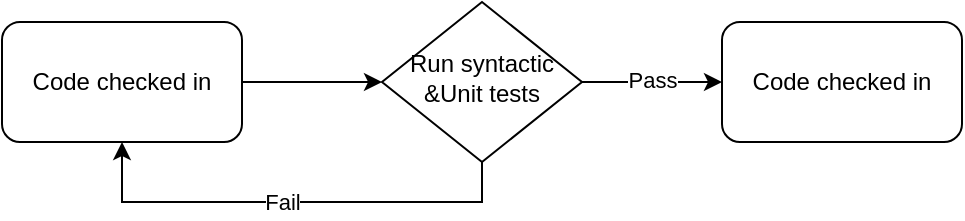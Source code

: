 <mxfile version="24.7.17">
  <diagram id="C5RBs43oDa-KdzZeNtuy" name="Page-1">
    <mxGraphModel dx="2074" dy="1106" grid="1" gridSize="10" guides="1" tooltips="1" connect="1" arrows="1" fold="1" page="1" pageScale="1" pageWidth="827" pageHeight="1169" math="0" shadow="0">
      <root>
        <mxCell id="WIyWlLk6GJQsqaUBKTNV-0" />
        <mxCell id="WIyWlLk6GJQsqaUBKTNV-1" parent="WIyWlLk6GJQsqaUBKTNV-0" />
        <mxCell id="GpHSDcrfZG6gsjct8R8A-2" style="edgeStyle=orthogonalEdgeStyle;rounded=0;orthogonalLoop=1;jettySize=auto;html=1;" edge="1" parent="WIyWlLk6GJQsqaUBKTNV-1" source="GpHSDcrfZG6gsjct8R8A-0" target="GpHSDcrfZG6gsjct8R8A-1">
          <mxGeometry relative="1" as="geometry" />
        </mxCell>
        <mxCell id="GpHSDcrfZG6gsjct8R8A-0" value="Code checked in" style="rounded=1;whiteSpace=wrap;html=1;" vertex="1" parent="WIyWlLk6GJQsqaUBKTNV-1">
          <mxGeometry x="40" y="90" width="120" height="60" as="geometry" />
        </mxCell>
        <mxCell id="GpHSDcrfZG6gsjct8R8A-3" style="edgeStyle=orthogonalEdgeStyle;rounded=0;orthogonalLoop=1;jettySize=auto;html=1;entryX=0.5;entryY=1;entryDx=0;entryDy=0;" edge="1" parent="WIyWlLk6GJQsqaUBKTNV-1" source="GpHSDcrfZG6gsjct8R8A-1" target="GpHSDcrfZG6gsjct8R8A-0">
          <mxGeometry relative="1" as="geometry">
            <Array as="points">
              <mxPoint x="280" y="180" />
              <mxPoint x="100" y="180" />
            </Array>
          </mxGeometry>
        </mxCell>
        <mxCell id="GpHSDcrfZG6gsjct8R8A-4" value="&lt;div&gt;Fail&lt;br&gt;&lt;/div&gt;" style="edgeLabel;html=1;align=center;verticalAlign=middle;resizable=0;points=[];" vertex="1" connectable="0" parent="GpHSDcrfZG6gsjct8R8A-3">
          <mxGeometry x="0.043" relative="1" as="geometry">
            <mxPoint as="offset" />
          </mxGeometry>
        </mxCell>
        <mxCell id="GpHSDcrfZG6gsjct8R8A-6" style="edgeStyle=orthogonalEdgeStyle;rounded=0;orthogonalLoop=1;jettySize=auto;html=1;exitX=1;exitY=0.5;exitDx=0;exitDy=0;" edge="1" parent="WIyWlLk6GJQsqaUBKTNV-1" source="GpHSDcrfZG6gsjct8R8A-1" target="GpHSDcrfZG6gsjct8R8A-5">
          <mxGeometry relative="1" as="geometry" />
        </mxCell>
        <mxCell id="GpHSDcrfZG6gsjct8R8A-7" value="Pass" style="edgeLabel;html=1;align=center;verticalAlign=middle;resizable=0;points=[];" vertex="1" connectable="0" parent="GpHSDcrfZG6gsjct8R8A-6">
          <mxGeometry y="1" relative="1" as="geometry">
            <mxPoint as="offset" />
          </mxGeometry>
        </mxCell>
        <mxCell id="GpHSDcrfZG6gsjct8R8A-1" value="Run syntactic &amp;amp;Unit tests" style="rhombus;whiteSpace=wrap;html=1;shadow=0;fontFamily=Helvetica;fontSize=12;align=center;strokeWidth=1;spacing=6;spacingTop=-4;" vertex="1" parent="WIyWlLk6GJQsqaUBKTNV-1">
          <mxGeometry x="230" y="80" width="100" height="80" as="geometry" />
        </mxCell>
        <mxCell id="GpHSDcrfZG6gsjct8R8A-5" value="Code checked in" style="rounded=1;whiteSpace=wrap;html=1;" vertex="1" parent="WIyWlLk6GJQsqaUBKTNV-1">
          <mxGeometry x="400" y="90" width="120" height="60" as="geometry" />
        </mxCell>
      </root>
    </mxGraphModel>
  </diagram>
</mxfile>
